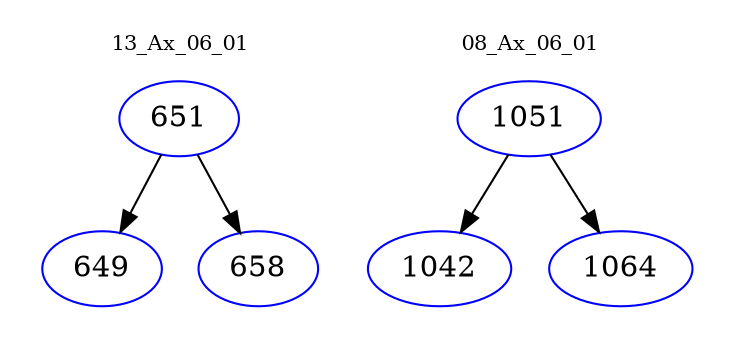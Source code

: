 digraph{
subgraph cluster_0 {
color = white
label = "13_Ax_06_01";
fontsize=10;
T0_651 [label="651", color="blue"]
T0_651 -> T0_649 [color="black"]
T0_649 [label="649", color="blue"]
T0_651 -> T0_658 [color="black"]
T0_658 [label="658", color="blue"]
}
subgraph cluster_1 {
color = white
label = "08_Ax_06_01";
fontsize=10;
T1_1051 [label="1051", color="blue"]
T1_1051 -> T1_1042 [color="black"]
T1_1042 [label="1042", color="blue"]
T1_1051 -> T1_1064 [color="black"]
T1_1064 [label="1064", color="blue"]
}
}
